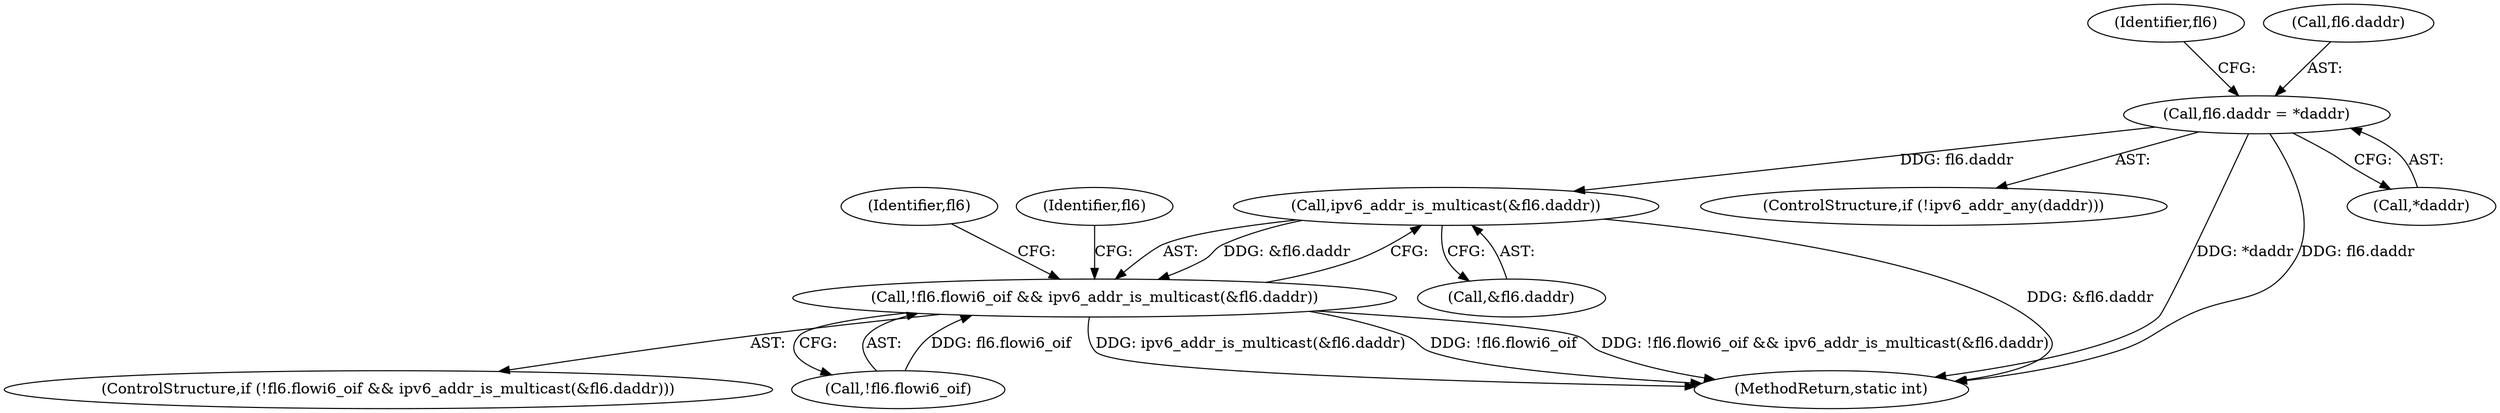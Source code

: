 digraph "0_linux_45f6fad84cc305103b28d73482b344d7f5b76f39_19@pointer" {
"1000457" [label="(Call,fl6.daddr = *daddr)"];
"1000507" [label="(Call,ipv6_addr_is_multicast(&fl6.daddr))"];
"1000502" [label="(Call,!fl6.flowi6_oif && ipv6_addr_is_multicast(&fl6.daddr))"];
"1000514" [label="(Identifier,fl6)"];
"1000508" [label="(Call,&fl6.daddr)"];
"1000523" [label="(Identifier,fl6)"];
"1000453" [label="(ControlStructure,if (!ipv6_addr_any(daddr)))"];
"1000478" [label="(Identifier,fl6)"];
"1000507" [label="(Call,ipv6_addr_is_multicast(&fl6.daddr))"];
"1000457" [label="(Call,fl6.daddr = *daddr)"];
"1000501" [label="(ControlStructure,if (!fl6.flowi6_oif && ipv6_addr_is_multicast(&fl6.daddr)))"];
"1000458" [label="(Call,fl6.daddr)"];
"1000502" [label="(Call,!fl6.flowi6_oif && ipv6_addr_is_multicast(&fl6.daddr))"];
"1000503" [label="(Call,!fl6.flowi6_oif)"];
"1000662" [label="(MethodReturn,static int)"];
"1000461" [label="(Call,*daddr)"];
"1000457" -> "1000453"  [label="AST: "];
"1000457" -> "1000461"  [label="CFG: "];
"1000458" -> "1000457"  [label="AST: "];
"1000461" -> "1000457"  [label="AST: "];
"1000478" -> "1000457"  [label="CFG: "];
"1000457" -> "1000662"  [label="DDG: *daddr"];
"1000457" -> "1000662"  [label="DDG: fl6.daddr"];
"1000457" -> "1000507"  [label="DDG: fl6.daddr"];
"1000507" -> "1000502"  [label="AST: "];
"1000507" -> "1000508"  [label="CFG: "];
"1000508" -> "1000507"  [label="AST: "];
"1000502" -> "1000507"  [label="CFG: "];
"1000507" -> "1000662"  [label="DDG: &fl6.daddr"];
"1000507" -> "1000502"  [label="DDG: &fl6.daddr"];
"1000502" -> "1000501"  [label="AST: "];
"1000502" -> "1000503"  [label="CFG: "];
"1000503" -> "1000502"  [label="AST: "];
"1000514" -> "1000502"  [label="CFG: "];
"1000523" -> "1000502"  [label="CFG: "];
"1000502" -> "1000662"  [label="DDG: ipv6_addr_is_multicast(&fl6.daddr)"];
"1000502" -> "1000662"  [label="DDG: !fl6.flowi6_oif"];
"1000502" -> "1000662"  [label="DDG: !fl6.flowi6_oif && ipv6_addr_is_multicast(&fl6.daddr)"];
"1000503" -> "1000502"  [label="DDG: fl6.flowi6_oif"];
}
